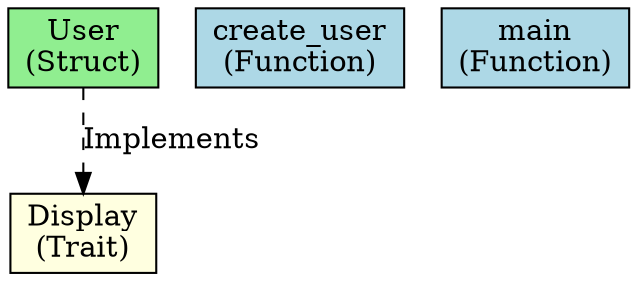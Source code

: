 digraph ISG {
  rankdir=TB;
  node [shape=box, style=rounded];

  "Display" [label="Display\n(Trait)" fillcolor=lightyellow style=filled];
  "User" [label="User\n(Struct)" fillcolor=lightgreen style=filled];
  "create_user" [label="create_user\n(Function)" fillcolor=lightblue style=filled];
  "main" [label="main\n(Function)" fillcolor=lightblue style=filled];

  "User" -> "Display" [label="Implements" style=dashed];
}